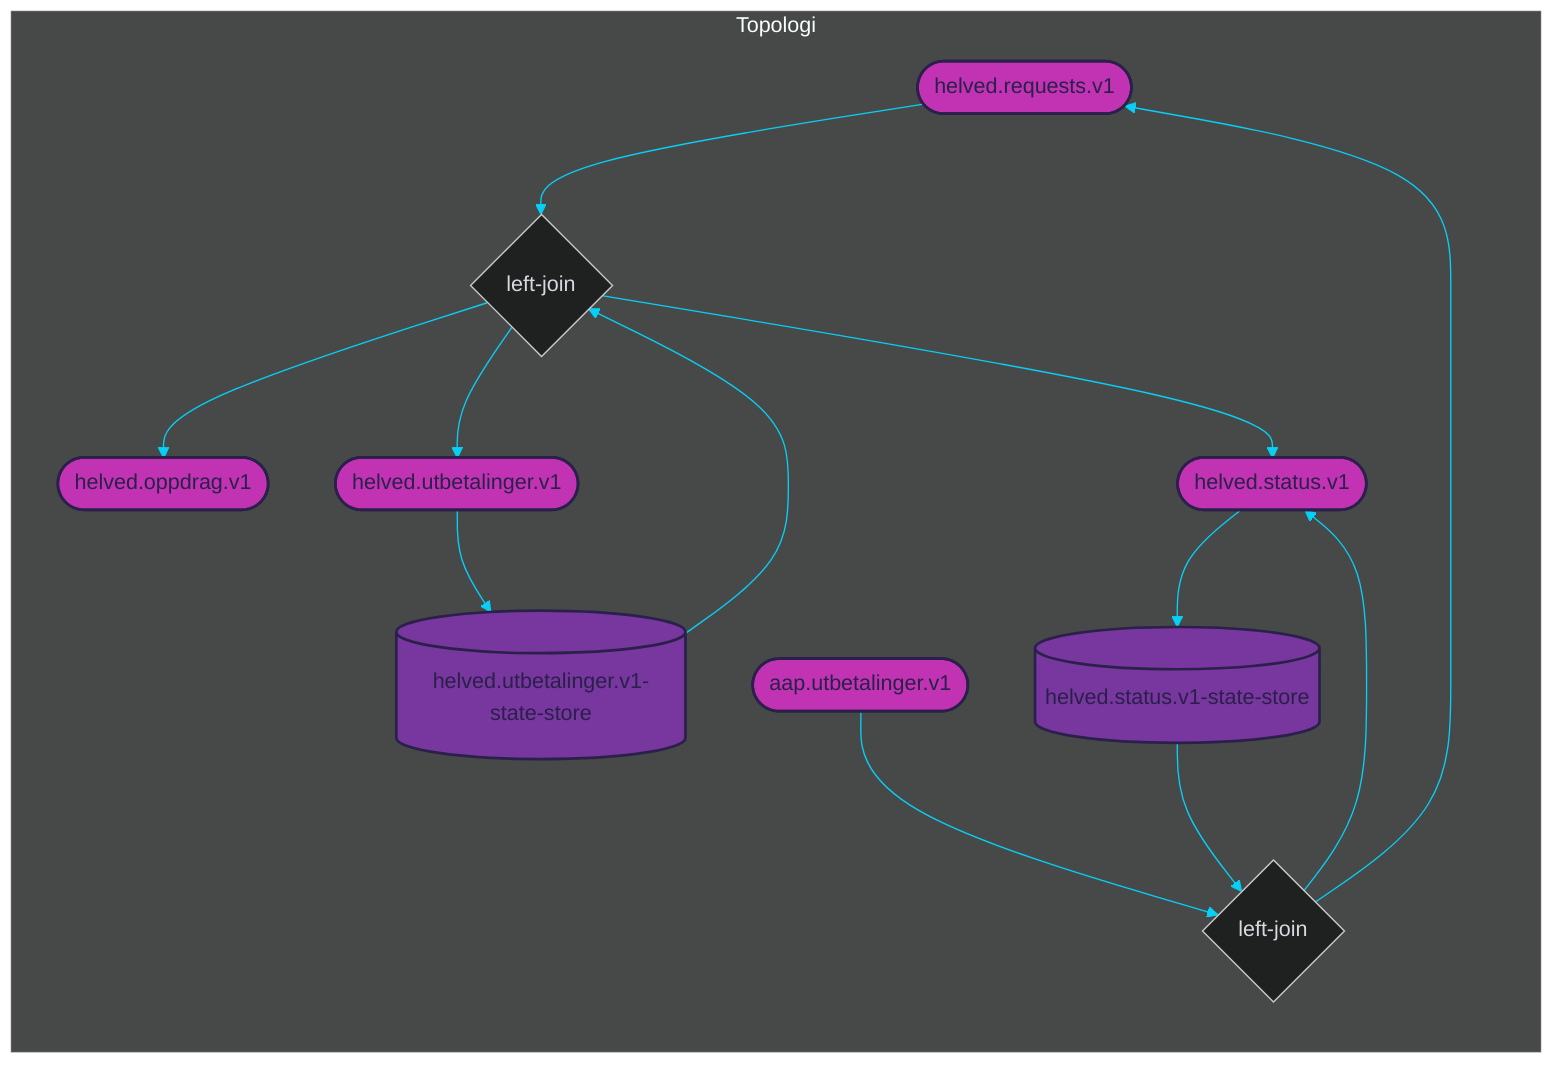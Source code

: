 %%{init: {'theme': 'dark', 'themeVariables': { 'primaryColor': '#07cff6', 'textColor': '#dad9e0', 'lineColor': '#07cff6'}}}%%

graph LR

subgraph Topologi
    %% TOPICS
    helved.requests.v1([helved.requests.v1])
	helved.utbetalinger.v1([helved.utbetalinger.v1])
	helved.oppdrag.v1([helved.oppdrag.v1])
	helved.status.v1([helved.status.v1])
	aap.utbetalinger.v1([aap.utbetalinger.v1])

    %% JOINS
    helved.requests.v1-left-join-helved.utbetalinger.v1{left-join}
	aap.utbetalinger.v1-left-join-helved.status.v1{left-join}

    %% STATE PROCESSORS
    
    
    %% STATE STORES
    helved.utbetalinger.v1-state-store[(helved.utbetalinger.v1-state-store)]
	helved.status.v1-state-store[(helved.status.v1-state-store)]
    
    %% DATABASES
    
    

    %% PROCESSOR API JOBS
    
    
    %% JOIN STREAMS
    helved.requests.v1 --> helved.requests.v1-left-join-helved.utbetalinger.v1
	helved.utbetalinger.v1-state-store --> helved.requests.v1-left-join-helved.utbetalinger.v1
	helved.requests.v1-left-join-helved.utbetalinger.v1 --> helved.oppdrag.v1
	helved.requests.v1-left-join-helved.utbetalinger.v1 --> helved.utbetalinger.v1
	helved.requests.v1-left-join-helved.utbetalinger.v1 --> helved.status.v1
	aap.utbetalinger.v1 --> aap.utbetalinger.v1-left-join-helved.status.v1
	helved.status.v1-state-store --> aap.utbetalinger.v1-left-join-helved.status.v1
	aap.utbetalinger.v1-left-join-helved.status.v1 --> helved.status.v1
	aap.utbetalinger.v1-left-join-helved.status.v1 --> helved.requests.v1

    %% TABLE STREAMS
    helved.utbetalinger.v1 --> helved.utbetalinger.v1-state-store
	helved.status.v1 --> helved.status.v1-state-store

    %% JOB STREAMS
    
    
    %% BRANCH STREAMS
    

    %% REPARTITION STREAMS
    
    
    %% BASIC STREAMS
    
    
    %% CUSTOM PROCESS STREAMS
    
end

%% COLORS
%% light    #dad9e0
%% purple   #78369f
%% pink     #c233b4
%% dark     #2a204a
%% blue     #07cff6

%% STYLES
style helved.requests.v1 fill:#c233b4, stroke:#2a204a, stroke-width:2px, color:#2a204a
style helved.utbetalinger.v1 fill:#c233b4, stroke:#2a204a, stroke-width:2px, color:#2a204a
style helved.oppdrag.v1 fill:#c233b4, stroke:#2a204a, stroke-width:2px, color:#2a204a
style helved.status.v1 fill:#c233b4, stroke:#2a204a, stroke-width:2px, color:#2a204a
style aap.utbetalinger.v1 fill:#c233b4, stroke:#2a204a, stroke-width:2px, color:#2a204a
style helved.utbetalinger.v1-state-store fill:#78369f, stroke:#2a204a, stroke-width:2px, color:#2a204a
style helved.status.v1-state-store fill:#78369f, stroke:#2a204a, stroke-width:2px, color:#2a204a